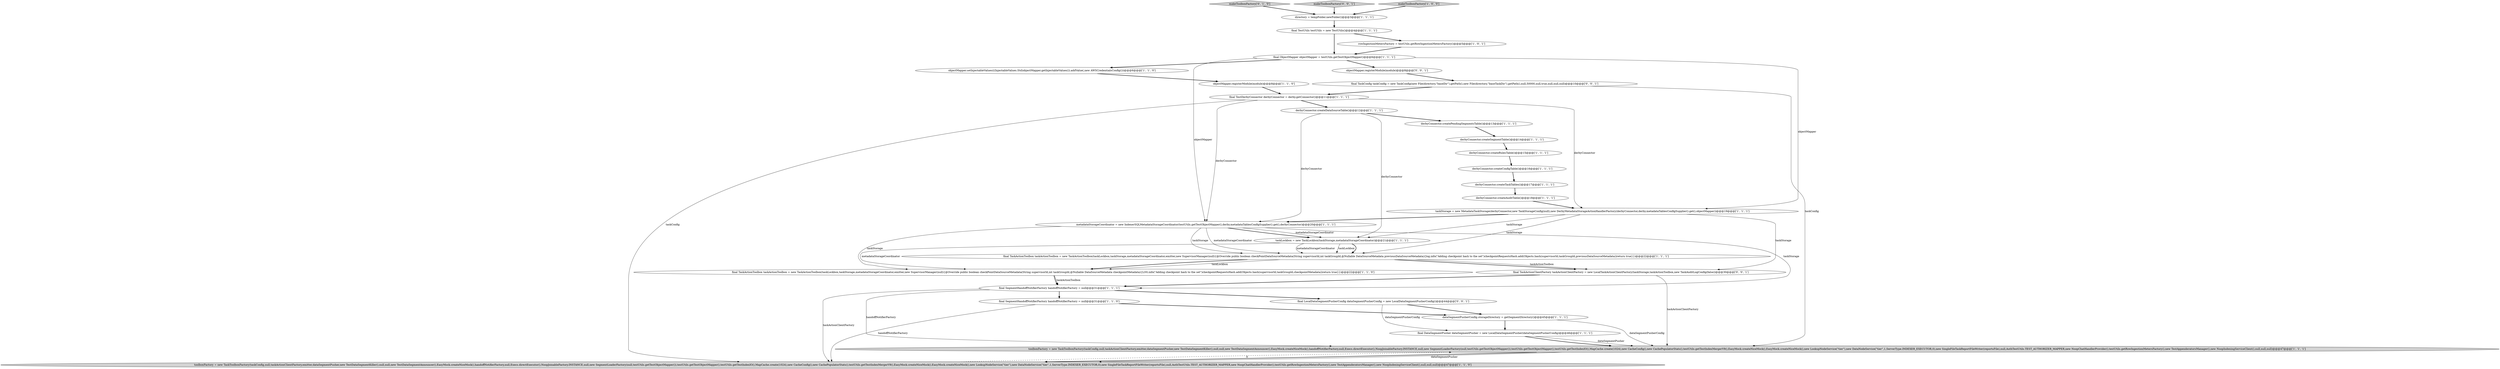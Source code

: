 digraph {
17 [style = filled, label = "derbyConnector.createPendingSegmentsTable()@@@13@@@['1', '1', '1']", fillcolor = white, shape = ellipse image = "AAA0AAABBB1BBB"];
22 [style = filled, label = "taskLockbox = new TaskLockbox(taskStorage,metadataStorageCoordinator)@@@21@@@['1', '1', '1']", fillcolor = white, shape = ellipse image = "AAA0AAABBB1BBB"];
8 [style = filled, label = "derbyConnector.createSegmentTable()@@@14@@@['1', '1', '1']", fillcolor = white, shape = ellipse image = "AAA0AAABBB1BBB"];
30 [style = filled, label = "final LocalDataSegmentPusherConfig dataSegmentPusherConfig = new LocalDataSegmentPusherConfig()@@@44@@@['0', '0', '1']", fillcolor = white, shape = ellipse image = "AAA0AAABBB3BBB"];
10 [style = filled, label = "final SegmentHandoffNotifierFactory handoffNotifierFactory = null@@@31@@@['1', '1', '0']", fillcolor = white, shape = ellipse image = "AAA0AAABBB1BBB"];
11 [style = filled, label = "final TaskActionToolbox taskActionToolbox = new TaskActionToolbox(taskLockbox,taskStorage,metadataStorageCoordinator,emitter,new SupervisorManager(null){@Override public boolean checkPointDataSourceMetadata(String supervisorId,int taskGroupId,@Nullable DataSourceMetadata previousDataSourceMetadata){log.info(\"Adding checkpoint hash to the set\")checkpointRequestsHash.add(Objects.hash(supervisorId,taskGroupId,previousDataSourceMetadata))return true}})@@@22@@@['1', '1', '1']", fillcolor = white, shape = ellipse image = "AAA0AAABBB1BBB"];
3 [style = filled, label = "dataSegmentPusherConfig.storageDirectory = getSegmentDirectory()@@@45@@@['1', '1', '1']", fillcolor = white, shape = ellipse image = "AAA0AAABBB1BBB"];
29 [style = filled, label = "final TaskActionClientFactory taskActionClientFactory = new LocalTaskActionClientFactory(taskStorage,taskActionToolbox,new TaskAuditLogConfig(false))@@@30@@@['0', '0', '1']", fillcolor = white, shape = ellipse image = "AAA0AAABBB3BBB"];
25 [style = filled, label = "toolboxFactory = new TaskToolboxFactory(taskConfig,null,taskActionClientFactory,emitter,dataSegmentPusher,new TestDataSegmentKiller(),null,null,new TestDataSegmentAnnouncer(),EasyMock.createNiceMock(),handoffNotifierFactory,null,Execs.directExecutor(),NoopJoinableFactory.INSTANCE,null,new SegmentLoaderFactory(null,testUtils.getTestObjectMapper()),testUtils.getTestObjectMapper(),testUtils.getTestIndexIO(),MapCache.create(1024),new CacheConfig(),new CachePopulatorStats(),testUtils.getTestIndexMergerV9(),EasyMock.createNiceMock(),EasyMock.createNiceMock(),new LookupNodeService(\"tier\"),new DataNodeService(\"tier\",1,ServerType.INDEXER_EXECUTOR,0),new SingleFileTaskReportFileWriter(reportsFile),null,AuthTestUtils.TEST_AUTHORIZER_MAPPER,new NoopChatHandlerProvider(),testUtils.getRowIngestionMetersFactory(),new TestAppenderatorsManager(),new NoopIndexingServiceClient(),null,null,null)@@@47@@@['1', '1', '0']", fillcolor = lightgray, shape = ellipse image = "AAA0AAABBB1BBB"];
1 [style = filled, label = "derbyConnector.createAuditTable()@@@18@@@['1', '1', '1']", fillcolor = white, shape = ellipse image = "AAA0AAABBB1BBB"];
16 [style = filled, label = "taskStorage = new MetadataTaskStorage(derbyConnector,new TaskStorageConfig(null),new DerbyMetadataStorageActionHandlerFactory(derbyConnector,derby.metadataTablesConfigSupplier().get(),objectMapper))@@@19@@@['1', '1', '1']", fillcolor = white, shape = ellipse image = "AAA0AAABBB1BBB"];
12 [style = filled, label = "derbyConnector.createDataSourceTable()@@@12@@@['1', '1', '1']", fillcolor = white, shape = ellipse image = "AAA0AAABBB1BBB"];
15 [style = filled, label = "final ObjectMapper objectMapper = testUtils.getTestObjectMapper()@@@6@@@['1', '1', '1']", fillcolor = white, shape = ellipse image = "AAA0AAABBB1BBB"];
23 [style = filled, label = "final TestDerbyConnector derbyConnector = derby.getConnector()@@@11@@@['1', '1', '1']", fillcolor = white, shape = ellipse image = "AAA0AAABBB1BBB"];
26 [style = filled, label = "makeToolboxFactory['0', '1', '0']", fillcolor = lightgray, shape = diamond image = "AAA0AAABBB2BBB"];
18 [style = filled, label = "rowIngestionMetersFactory = testUtils.getRowIngestionMetersFactory()@@@5@@@['1', '0', '1']", fillcolor = white, shape = ellipse image = "AAA0AAABBB1BBB"];
0 [style = filled, label = "derbyConnector.createTaskTables()@@@17@@@['1', '1', '1']", fillcolor = white, shape = ellipse image = "AAA0AAABBB1BBB"];
28 [style = filled, label = "objectMapper.registerModule(module)@@@8@@@['0', '0', '1']", fillcolor = white, shape = ellipse image = "AAA0AAABBB3BBB"];
31 [style = filled, label = "makeToolboxFactory['0', '0', '1']", fillcolor = lightgray, shape = diamond image = "AAA0AAABBB3BBB"];
2 [style = filled, label = "derbyConnector.createRulesTable()@@@15@@@['1', '1', '1']", fillcolor = white, shape = ellipse image = "AAA0AAABBB1BBB"];
24 [style = filled, label = "toolboxFactory = new TaskToolboxFactory(taskConfig,null,taskActionClientFactory,emitter,dataSegmentPusher,new TestDataSegmentKiller(),null,null,new TestDataSegmentAnnouncer(),EasyMock.createNiceMock(),handoffNotifierFactory,null,Execs.directExecutor(),NoopJoinableFactory.INSTANCE,null,new SegmentLoaderFactory(null,testUtils.getTestObjectMapper()),testUtils.getTestObjectMapper(),testUtils.getTestIndexIO(),MapCache.create(1024),new CacheConfig(),new CachePopulatorStats(),testUtils.getTestIndexMergerV9(),EasyMock.createNiceMock(),EasyMock.createNiceMock(),new LookupNodeService(\"tier\"),new DataNodeService(\"tier\",1,ServerType.INDEXER_EXECUTOR,0),new SingleFileTaskReportFileWriter(reportsFile),null,AuthTestUtils.TEST_AUTHORIZER_MAPPER,new NoopChatHandlerProvider(),testUtils.getRowIngestionMetersFactory(),new TestAppenderatorsManager(),new NoopIndexingServiceClient(),null,null,null)@@@47@@@['1', '1', '1']", fillcolor = lightgray, shape = ellipse image = "AAA0AAABBB1BBB"];
4 [style = filled, label = "derbyConnector.createConfigTable()@@@16@@@['1', '1', '1']", fillcolor = white, shape = ellipse image = "AAA0AAABBB1BBB"];
5 [style = filled, label = "metadataStorageCoordinator = new IndexerSQLMetadataStorageCoordinator(testUtils.getTestObjectMapper(),derby.metadataTablesConfigSupplier().get(),derbyConnector)@@@20@@@['1', '1', '1']", fillcolor = white, shape = ellipse image = "AAA0AAABBB1BBB"];
9 [style = filled, label = "final DataSegmentPusher dataSegmentPusher = new LocalDataSegmentPusher(dataSegmentPusherConfig)@@@46@@@['1', '1', '1']", fillcolor = white, shape = ellipse image = "AAA0AAABBB1BBB"];
6 [style = filled, label = "final SegmentHandoffNotifierFactory handoffNotifierFactory = null@@@31@@@['1', '1', '1']", fillcolor = white, shape = ellipse image = "AAA0AAABBB1BBB"];
27 [style = filled, label = "final TaskConfig taskConfig = new TaskConfig(new File(directory,\"baseDir\").getPath(),new File(directory,\"baseTaskDir\").getPath(),null,50000,null,true,null,null,null)@@@10@@@['0', '0', '1']", fillcolor = white, shape = ellipse image = "AAA0AAABBB3BBB"];
19 [style = filled, label = "directory = tempFolder.newFolder()@@@3@@@['1', '1', '1']", fillcolor = white, shape = ellipse image = "AAA0AAABBB1BBB"];
20 [style = filled, label = "objectMapper.setInjectableValues(((InjectableValues.Std)objectMapper.getInjectableValues()).addValue(,new AWSCredentialsConfig()))@@@6@@@['1', '1', '0']", fillcolor = white, shape = ellipse image = "AAA0AAABBB1BBB"];
13 [style = filled, label = "objectMapper.registerModule(module)@@@8@@@['1', '1', '0']", fillcolor = white, shape = ellipse image = "AAA0AAABBB1BBB"];
7 [style = filled, label = "final TestUtils testUtils = new TestUtils()@@@4@@@['1', '1', '1']", fillcolor = white, shape = ellipse image = "AAA0AAABBB1BBB"];
14 [style = filled, label = "final TaskActionToolbox taskActionToolbox = new TaskActionToolbox(taskLockbox,taskStorage,metadataStorageCoordinator,emitter,new SupervisorManager(null){@Override public boolean checkPointDataSourceMetadata(String supervisorId,int taskGroupId,@Nullable DataSourceMetadata checkpointMetadata){LOG.info(\"Adding checkpoint hash to the set\")checkpointRequestsHash.add(Objects.hash(supervisorId,taskGroupId,checkpointMetadata))return true}})@@@22@@@['1', '1', '0']", fillcolor = white, shape = ellipse image = "AAA0AAABBB1BBB"];
21 [style = filled, label = "makeToolboxFactory['1', '0', '0']", fillcolor = lightgray, shape = diamond image = "AAA0AAABBB1BBB"];
22->11 [style = bold, label=""];
11->29 [style = bold, label=""];
30->9 [style = solid, label="dataSegmentPusherConfig"];
23->16 [style = solid, label="derbyConnector"];
2->4 [style = bold, label=""];
5->6 [style = solid, label="taskStorage"];
5->22 [style = solid, label="metadataStorageCoordinator"];
23->5 [style = solid, label="derbyConnector"];
16->11 [style = solid, label="taskStorage"];
7->18 [style = bold, label=""];
13->23 [style = bold, label=""];
12->5 [style = solid, label="derbyConnector"];
12->22 [style = solid, label="derbyConnector"];
11->14 [style = solid, label="taskLockbox"];
10->25 [style = solid, label="handoffNotifierFactory"];
27->23 [style = bold, label=""];
16->22 [style = solid, label="taskStorage"];
22->14 [style = solid, label="metadataStorageCoordinator"];
6->25 [style = solid, label="taskActionClientFactory"];
11->14 [style = bold, label=""];
0->1 [style = bold, label=""];
10->3 [style = bold, label=""];
5->11 [style = solid, label="metadataStorageCoordinator"];
29->24 [style = solid, label="taskActionClientFactory"];
6->10 [style = bold, label=""];
26->19 [style = bold, label=""];
28->27 [style = bold, label=""];
14->6 [style = solid, label="taskActionToolbox"];
15->28 [style = bold, label=""];
22->11 [style = solid, label="metadataStorageCoordinator"];
3->24 [style = solid, label="dataSegmentPusherConfig"];
9->24 [style = bold, label=""];
20->13 [style = bold, label=""];
12->17 [style = bold, label=""];
8->2 [style = bold, label=""];
21->19 [style = bold, label=""];
29->6 [style = bold, label=""];
23->12 [style = bold, label=""];
30->3 [style = bold, label=""];
3->9 [style = bold, label=""];
23->25 [style = solid, label="taskConfig"];
15->5 [style = solid, label="objectMapper"];
14->6 [style = bold, label=""];
5->22 [style = bold, label=""];
5->11 [style = solid, label="taskStorage"];
17->8 [style = bold, label=""];
16->5 [style = bold, label=""];
15->20 [style = bold, label=""];
11->29 [style = solid, label="taskActionToolbox"];
9->24 [style = solid, label="dataSegmentPusher"];
7->15 [style = bold, label=""];
24->25 [style = bold, label=""];
25->24 [style = dashed, label="0"];
19->7 [style = bold, label=""];
15->16 [style = solid, label="objectMapper"];
1->16 [style = bold, label=""];
27->24 [style = solid, label="taskConfig"];
16->29 [style = solid, label="taskStorage"];
6->24 [style = solid, label="handoffNotifierFactory"];
5->14 [style = solid, label="taskStorage"];
31->19 [style = bold, label=""];
6->30 [style = bold, label=""];
24->25 [style = solid, label="dataSegmentPusher"];
4->0 [style = bold, label=""];
22->11 [style = solid, label="taskLockbox"];
18->15 [style = bold, label=""];
}
